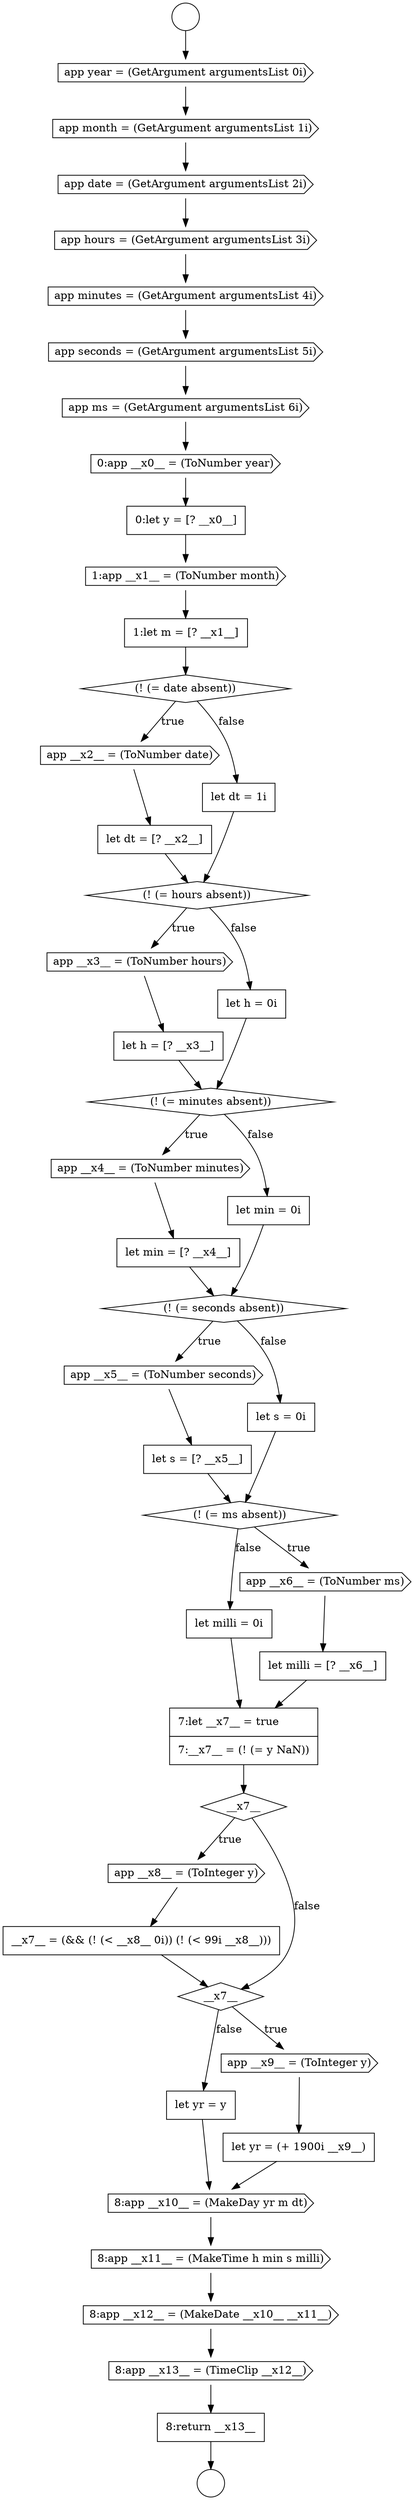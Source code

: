 digraph {
  node11235 [shape=cds, label=<<font color="black">app __x2__ = (ToNumber date)</font>> color="black" fillcolor="white" style=filled]
  node11239 [shape=cds, label=<<font color="black">app __x3__ = (ToNumber hours)</font>> color="black" fillcolor="white" style=filled]
  node11261 [shape=none, margin=0, label=<<font color="black">
    <table border="0" cellborder="1" cellspacing="0" cellpadding="10">
      <tr><td align="left">let yr = y</td></tr>
    </table>
  </font>> color="black" fillcolor="white" style=filled]
  node11237 [shape=none, margin=0, label=<<font color="black">
    <table border="0" cellborder="1" cellspacing="0" cellpadding="10">
      <tr><td align="left">let dt = 1i</td></tr>
    </table>
  </font>> color="black" fillcolor="white" style=filled]
  node11222 [shape=circle label=" " color="black" fillcolor="white" style=filled]
  node11233 [shape=none, margin=0, label=<<font color="black">
    <table border="0" cellborder="1" cellspacing="0" cellpadding="10">
      <tr><td align="left">1:let m = [? __x1__]</td></tr>
    </table>
  </font>> color="black" fillcolor="white" style=filled]
  node11257 [shape=none, margin=0, label=<<font color="black">
    <table border="0" cellborder="1" cellspacing="0" cellpadding="10">
      <tr><td align="left">__x7__ = (&amp;&amp; (! (&lt; __x8__ 0i)) (! (&lt; 99i __x8__)))</td></tr>
    </table>
  </font>> color="black" fillcolor="white" style=filled]
  node11240 [shape=none, margin=0, label=<<font color="black">
    <table border="0" cellborder="1" cellspacing="0" cellpadding="10">
      <tr><td align="left">let h = [? __x3__]</td></tr>
    </table>
  </font>> color="black" fillcolor="white" style=filled]
  node11259 [shape=cds, label=<<font color="black">app __x9__ = (ToInteger y)</font>> color="black" fillcolor="white" style=filled]
  node11227 [shape=cds, label=<<font color="black">app minutes = (GetArgument argumentsList 4i)</font>> color="black" fillcolor="white" style=filled]
  node11263 [shape=cds, label=<<font color="black">8:app __x11__ = (MakeTime h min s milli)</font>> color="black" fillcolor="white" style=filled]
  node11224 [shape=cds, label=<<font color="black">app month = (GetArgument argumentsList 1i)</font>> color="black" fillcolor="white" style=filled]
  node11256 [shape=cds, label=<<font color="black">app __x8__ = (ToInteger y)</font>> color="black" fillcolor="white" style=filled]
  node11266 [shape=none, margin=0, label=<<font color="black">
    <table border="0" cellborder="1" cellspacing="0" cellpadding="10">
      <tr><td align="left">8:return __x13__</td></tr>
    </table>
  </font>> color="black" fillcolor="white" style=filled]
  node11228 [shape=cds, label=<<font color="black">app seconds = (GetArgument argumentsList 5i)</font>> color="black" fillcolor="white" style=filled]
  node11260 [shape=none, margin=0, label=<<font color="black">
    <table border="0" cellborder="1" cellspacing="0" cellpadding="10">
      <tr><td align="left">let yr = (+ 1900i __x9__)</td></tr>
    </table>
  </font>> color="black" fillcolor="white" style=filled]
  node11250 [shape=diamond, label=<<font color="black">(! (= ms absent))</font>> color="black" fillcolor="white" style=filled]
  node11232 [shape=cds, label=<<font color="black">1:app __x1__ = (ToNumber month)</font>> color="black" fillcolor="white" style=filled]
  node11264 [shape=cds, label=<<font color="black">8:app __x12__ = (MakeDate __x10__ __x11__)</font>> color="black" fillcolor="white" style=filled]
  node11247 [shape=cds, label=<<font color="black">app __x5__ = (ToNumber seconds)</font>> color="black" fillcolor="white" style=filled]
  node11242 [shape=diamond, label=<<font color="black">(! (= minutes absent))</font>> color="black" fillcolor="white" style=filled]
  node11265 [shape=cds, label=<<font color="black">8:app __x13__ = (TimeClip __x12__)</font>> color="black" fillcolor="white" style=filled]
  node11253 [shape=none, margin=0, label=<<font color="black">
    <table border="0" cellborder="1" cellspacing="0" cellpadding="10">
      <tr><td align="left">let milli = 0i</td></tr>
    </table>
  </font>> color="black" fillcolor="white" style=filled]
  node11255 [shape=diamond, label=<<font color="black">__x7__</font>> color="black" fillcolor="white" style=filled]
  node11238 [shape=diamond, label=<<font color="black">(! (= hours absent))</font>> color="black" fillcolor="white" style=filled]
  node11223 [shape=cds, label=<<font color="black">app year = (GetArgument argumentsList 0i)</font>> color="black" fillcolor="white" style=filled]
  node11244 [shape=none, margin=0, label=<<font color="black">
    <table border="0" cellborder="1" cellspacing="0" cellpadding="10">
      <tr><td align="left">let min = [? __x4__]</td></tr>
    </table>
  </font>> color="black" fillcolor="white" style=filled]
  node11249 [shape=none, margin=0, label=<<font color="black">
    <table border="0" cellborder="1" cellspacing="0" cellpadding="10">
      <tr><td align="left">let s = 0i</td></tr>
    </table>
  </font>> color="black" fillcolor="white" style=filled]
  node11234 [shape=diamond, label=<<font color="black">(! (= date absent))</font>> color="black" fillcolor="white" style=filled]
  node11221 [shape=circle label=" " color="black" fillcolor="white" style=filled]
  node11248 [shape=none, margin=0, label=<<font color="black">
    <table border="0" cellborder="1" cellspacing="0" cellpadding="10">
      <tr><td align="left">let s = [? __x5__]</td></tr>
    </table>
  </font>> color="black" fillcolor="white" style=filled]
  node11229 [shape=cds, label=<<font color="black">app ms = (GetArgument argumentsList 6i)</font>> color="black" fillcolor="white" style=filled]
  node11243 [shape=cds, label=<<font color="black">app __x4__ = (ToNumber minutes)</font>> color="black" fillcolor="white" style=filled]
  node11226 [shape=cds, label=<<font color="black">app hours = (GetArgument argumentsList 3i)</font>> color="black" fillcolor="white" style=filled]
  node11254 [shape=none, margin=0, label=<<font color="black">
    <table border="0" cellborder="1" cellspacing="0" cellpadding="10">
      <tr><td align="left">7:let __x7__ = true</td></tr>
      <tr><td align="left">7:__x7__ = (! (= y NaN))</td></tr>
    </table>
  </font>> color="black" fillcolor="white" style=filled]
  node11262 [shape=cds, label=<<font color="black">8:app __x10__ = (MakeDay yr m dt)</font>> color="black" fillcolor="white" style=filled]
  node11245 [shape=none, margin=0, label=<<font color="black">
    <table border="0" cellborder="1" cellspacing="0" cellpadding="10">
      <tr><td align="left">let min = 0i</td></tr>
    </table>
  </font>> color="black" fillcolor="white" style=filled]
  node11230 [shape=cds, label=<<font color="black">0:app __x0__ = (ToNumber year)</font>> color="black" fillcolor="white" style=filled]
  node11252 [shape=none, margin=0, label=<<font color="black">
    <table border="0" cellborder="1" cellspacing="0" cellpadding="10">
      <tr><td align="left">let milli = [? __x6__]</td></tr>
    </table>
  </font>> color="black" fillcolor="white" style=filled]
  node11225 [shape=cds, label=<<font color="black">app date = (GetArgument argumentsList 2i)</font>> color="black" fillcolor="white" style=filled]
  node11231 [shape=none, margin=0, label=<<font color="black">
    <table border="0" cellborder="1" cellspacing="0" cellpadding="10">
      <tr><td align="left">0:let y = [? __x0__]</td></tr>
    </table>
  </font>> color="black" fillcolor="white" style=filled]
  node11246 [shape=diamond, label=<<font color="black">(! (= seconds absent))</font>> color="black" fillcolor="white" style=filled]
  node11236 [shape=none, margin=0, label=<<font color="black">
    <table border="0" cellborder="1" cellspacing="0" cellpadding="10">
      <tr><td align="left">let dt = [? __x2__]</td></tr>
    </table>
  </font>> color="black" fillcolor="white" style=filled]
  node11258 [shape=diamond, label=<<font color="black">__x7__</font>> color="black" fillcolor="white" style=filled]
  node11251 [shape=cds, label=<<font color="black">app __x6__ = (ToNumber ms)</font>> color="black" fillcolor="white" style=filled]
  node11241 [shape=none, margin=0, label=<<font color="black">
    <table border="0" cellborder="1" cellspacing="0" cellpadding="10">
      <tr><td align="left">let h = 0i</td></tr>
    </table>
  </font>> color="black" fillcolor="white" style=filled]
  node11223 -> node11224 [ color="black"]
  node11228 -> node11229 [ color="black"]
  node11251 -> node11252 [ color="black"]
  node11255 -> node11256 [label=<<font color="black">true</font>> color="black"]
  node11255 -> node11258 [label=<<font color="black">false</font>> color="black"]
  node11244 -> node11246 [ color="black"]
  node11260 -> node11262 [ color="black"]
  node11265 -> node11266 [ color="black"]
  node11229 -> node11230 [ color="black"]
  node11250 -> node11251 [label=<<font color="black">true</font>> color="black"]
  node11250 -> node11253 [label=<<font color="black">false</font>> color="black"]
  node11237 -> node11238 [ color="black"]
  node11256 -> node11257 [ color="black"]
  node11261 -> node11262 [ color="black"]
  node11257 -> node11258 [ color="black"]
  node11259 -> node11260 [ color="black"]
  node11232 -> node11233 [ color="black"]
  node11231 -> node11232 [ color="black"]
  node11248 -> node11250 [ color="black"]
  node11262 -> node11263 [ color="black"]
  node11263 -> node11264 [ color="black"]
  node11236 -> node11238 [ color="black"]
  node11266 -> node11222 [ color="black"]
  node11264 -> node11265 [ color="black"]
  node11241 -> node11242 [ color="black"]
  node11253 -> node11254 [ color="black"]
  node11239 -> node11240 [ color="black"]
  node11226 -> node11227 [ color="black"]
  node11227 -> node11228 [ color="black"]
  node11233 -> node11234 [ color="black"]
  node11254 -> node11255 [ color="black"]
  node11225 -> node11226 [ color="black"]
  node11230 -> node11231 [ color="black"]
  node11245 -> node11246 [ color="black"]
  node11221 -> node11223 [ color="black"]
  node11238 -> node11239 [label=<<font color="black">true</font>> color="black"]
  node11238 -> node11241 [label=<<font color="black">false</font>> color="black"]
  node11235 -> node11236 [ color="black"]
  node11247 -> node11248 [ color="black"]
  node11246 -> node11247 [label=<<font color="black">true</font>> color="black"]
  node11246 -> node11249 [label=<<font color="black">false</font>> color="black"]
  node11242 -> node11243 [label=<<font color="black">true</font>> color="black"]
  node11242 -> node11245 [label=<<font color="black">false</font>> color="black"]
  node11224 -> node11225 [ color="black"]
  node11258 -> node11259 [label=<<font color="black">true</font>> color="black"]
  node11258 -> node11261 [label=<<font color="black">false</font>> color="black"]
  node11252 -> node11254 [ color="black"]
  node11234 -> node11235 [label=<<font color="black">true</font>> color="black"]
  node11234 -> node11237 [label=<<font color="black">false</font>> color="black"]
  node11240 -> node11242 [ color="black"]
  node11249 -> node11250 [ color="black"]
  node11243 -> node11244 [ color="black"]
}
